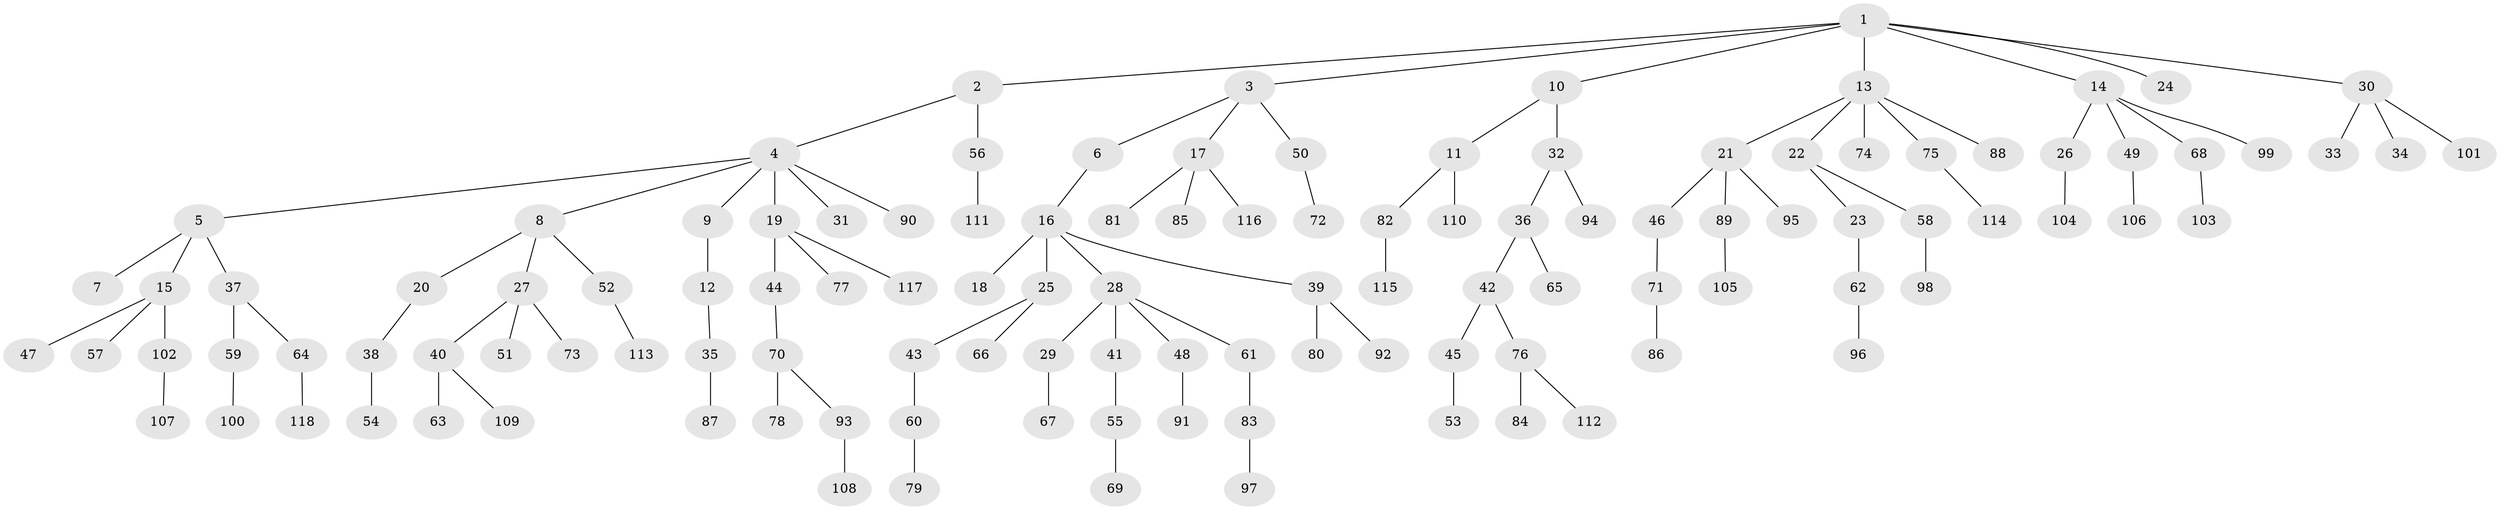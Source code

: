 // Generated by graph-tools (version 1.1) at 2025/53/03/09/25 04:53:39]
// undirected, 118 vertices, 117 edges
graph export_dot {
graph [start="1"]
  node [color=gray90,style=filled];
  1;
  2;
  3;
  4;
  5;
  6;
  7;
  8;
  9;
  10;
  11;
  12;
  13;
  14;
  15;
  16;
  17;
  18;
  19;
  20;
  21;
  22;
  23;
  24;
  25;
  26;
  27;
  28;
  29;
  30;
  31;
  32;
  33;
  34;
  35;
  36;
  37;
  38;
  39;
  40;
  41;
  42;
  43;
  44;
  45;
  46;
  47;
  48;
  49;
  50;
  51;
  52;
  53;
  54;
  55;
  56;
  57;
  58;
  59;
  60;
  61;
  62;
  63;
  64;
  65;
  66;
  67;
  68;
  69;
  70;
  71;
  72;
  73;
  74;
  75;
  76;
  77;
  78;
  79;
  80;
  81;
  82;
  83;
  84;
  85;
  86;
  87;
  88;
  89;
  90;
  91;
  92;
  93;
  94;
  95;
  96;
  97;
  98;
  99;
  100;
  101;
  102;
  103;
  104;
  105;
  106;
  107;
  108;
  109;
  110;
  111;
  112;
  113;
  114;
  115;
  116;
  117;
  118;
  1 -- 2;
  1 -- 3;
  1 -- 10;
  1 -- 13;
  1 -- 14;
  1 -- 24;
  1 -- 30;
  2 -- 4;
  2 -- 56;
  3 -- 6;
  3 -- 17;
  3 -- 50;
  4 -- 5;
  4 -- 8;
  4 -- 9;
  4 -- 19;
  4 -- 31;
  4 -- 90;
  5 -- 7;
  5 -- 15;
  5 -- 37;
  6 -- 16;
  8 -- 20;
  8 -- 27;
  8 -- 52;
  9 -- 12;
  10 -- 11;
  10 -- 32;
  11 -- 82;
  11 -- 110;
  12 -- 35;
  13 -- 21;
  13 -- 22;
  13 -- 74;
  13 -- 75;
  13 -- 88;
  14 -- 26;
  14 -- 49;
  14 -- 68;
  14 -- 99;
  15 -- 47;
  15 -- 57;
  15 -- 102;
  16 -- 18;
  16 -- 25;
  16 -- 28;
  16 -- 39;
  17 -- 81;
  17 -- 85;
  17 -- 116;
  19 -- 44;
  19 -- 77;
  19 -- 117;
  20 -- 38;
  21 -- 46;
  21 -- 89;
  21 -- 95;
  22 -- 23;
  22 -- 58;
  23 -- 62;
  25 -- 43;
  25 -- 66;
  26 -- 104;
  27 -- 40;
  27 -- 51;
  27 -- 73;
  28 -- 29;
  28 -- 41;
  28 -- 48;
  28 -- 61;
  29 -- 67;
  30 -- 33;
  30 -- 34;
  30 -- 101;
  32 -- 36;
  32 -- 94;
  35 -- 87;
  36 -- 42;
  36 -- 65;
  37 -- 59;
  37 -- 64;
  38 -- 54;
  39 -- 80;
  39 -- 92;
  40 -- 63;
  40 -- 109;
  41 -- 55;
  42 -- 45;
  42 -- 76;
  43 -- 60;
  44 -- 70;
  45 -- 53;
  46 -- 71;
  48 -- 91;
  49 -- 106;
  50 -- 72;
  52 -- 113;
  55 -- 69;
  56 -- 111;
  58 -- 98;
  59 -- 100;
  60 -- 79;
  61 -- 83;
  62 -- 96;
  64 -- 118;
  68 -- 103;
  70 -- 78;
  70 -- 93;
  71 -- 86;
  75 -- 114;
  76 -- 84;
  76 -- 112;
  82 -- 115;
  83 -- 97;
  89 -- 105;
  93 -- 108;
  102 -- 107;
}
